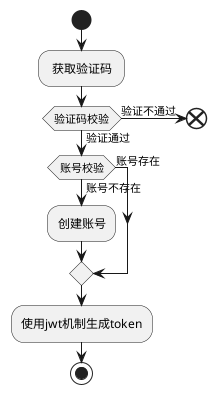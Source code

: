 @startuml

start
: 获取验证码 ;
if(验证码校验) then (验证不通过)
    end
else (验证通过)
    if(账号校验) then (账号不存在)
        :创建账号;
    else(账号存在)
    endif
    :使用jwt机制生成token;
endif
stop

@enduml